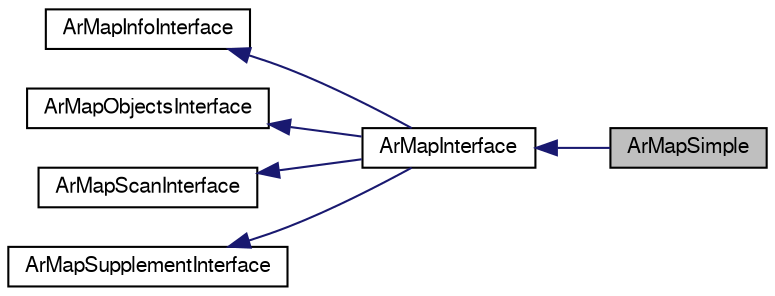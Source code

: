 digraph G
{
  edge [fontname="FreeSans",fontsize=10,labelfontname="FreeSans",labelfontsize=10];
  node [fontname="FreeSans",fontsize=10,shape=record];
  rankdir=LR;
  Node1 [label="ArMapSimple",height=0.2,width=0.4,color="black", fillcolor="grey75", style="filled" fontcolor="black"];
  Node2 -> Node1 [dir=back,color="midnightblue",fontsize=10,style="solid",fontname="FreeSans"];
  Node2 [label="ArMapInterface",height=0.2,width=0.4,color="black", fillcolor="white", style="filled",URL="$classArMapInterface.html"];
  Node3 -> Node2 [dir=back,color="midnightblue",fontsize=10,style="solid",fontname="FreeSans"];
  Node3 [label="ArMapInfoInterface",height=0.2,width=0.4,color="black", fillcolor="white", style="filled",URL="$classArMapInfoInterface.html",tooltip="Methods related to setting and retrieving the various &quot;info&quot; tags in an..."];
  Node4 -> Node2 [dir=back,color="midnightblue",fontsize=10,style="solid",fontname="FreeSans"];
  Node4 [label="ArMapObjectsInterface",height=0.2,width=0.4,color="black", fillcolor="white", style="filled",URL="$classArMapObjectsInterface.html",tooltip="Methods related to setting and retrieving the objects in an Aria map."];
  Node5 -> Node2 [dir=back,color="midnightblue",fontsize=10,style="solid",fontname="FreeSans"];
  Node5 [label="ArMapScanInterface",height=0.2,width=0.4,color="black", fillcolor="white", style="filled",URL="$classArMapScanInterface.html",tooltip="Methods related to setting and retrieving the scan-related data in an Aria map."];
  Node6 -> Node2 [dir=back,color="midnightblue",fontsize=10,style="solid",fontname="FreeSans"];
  Node6 [label="ArMapSupplementInterface",height=0.2,width=0.4,color="black", fillcolor="white", style="filled",URL="$classArMapSupplementInterface.html",tooltip="Methods related to miscellaneous extra data in an Aria map."];
}
